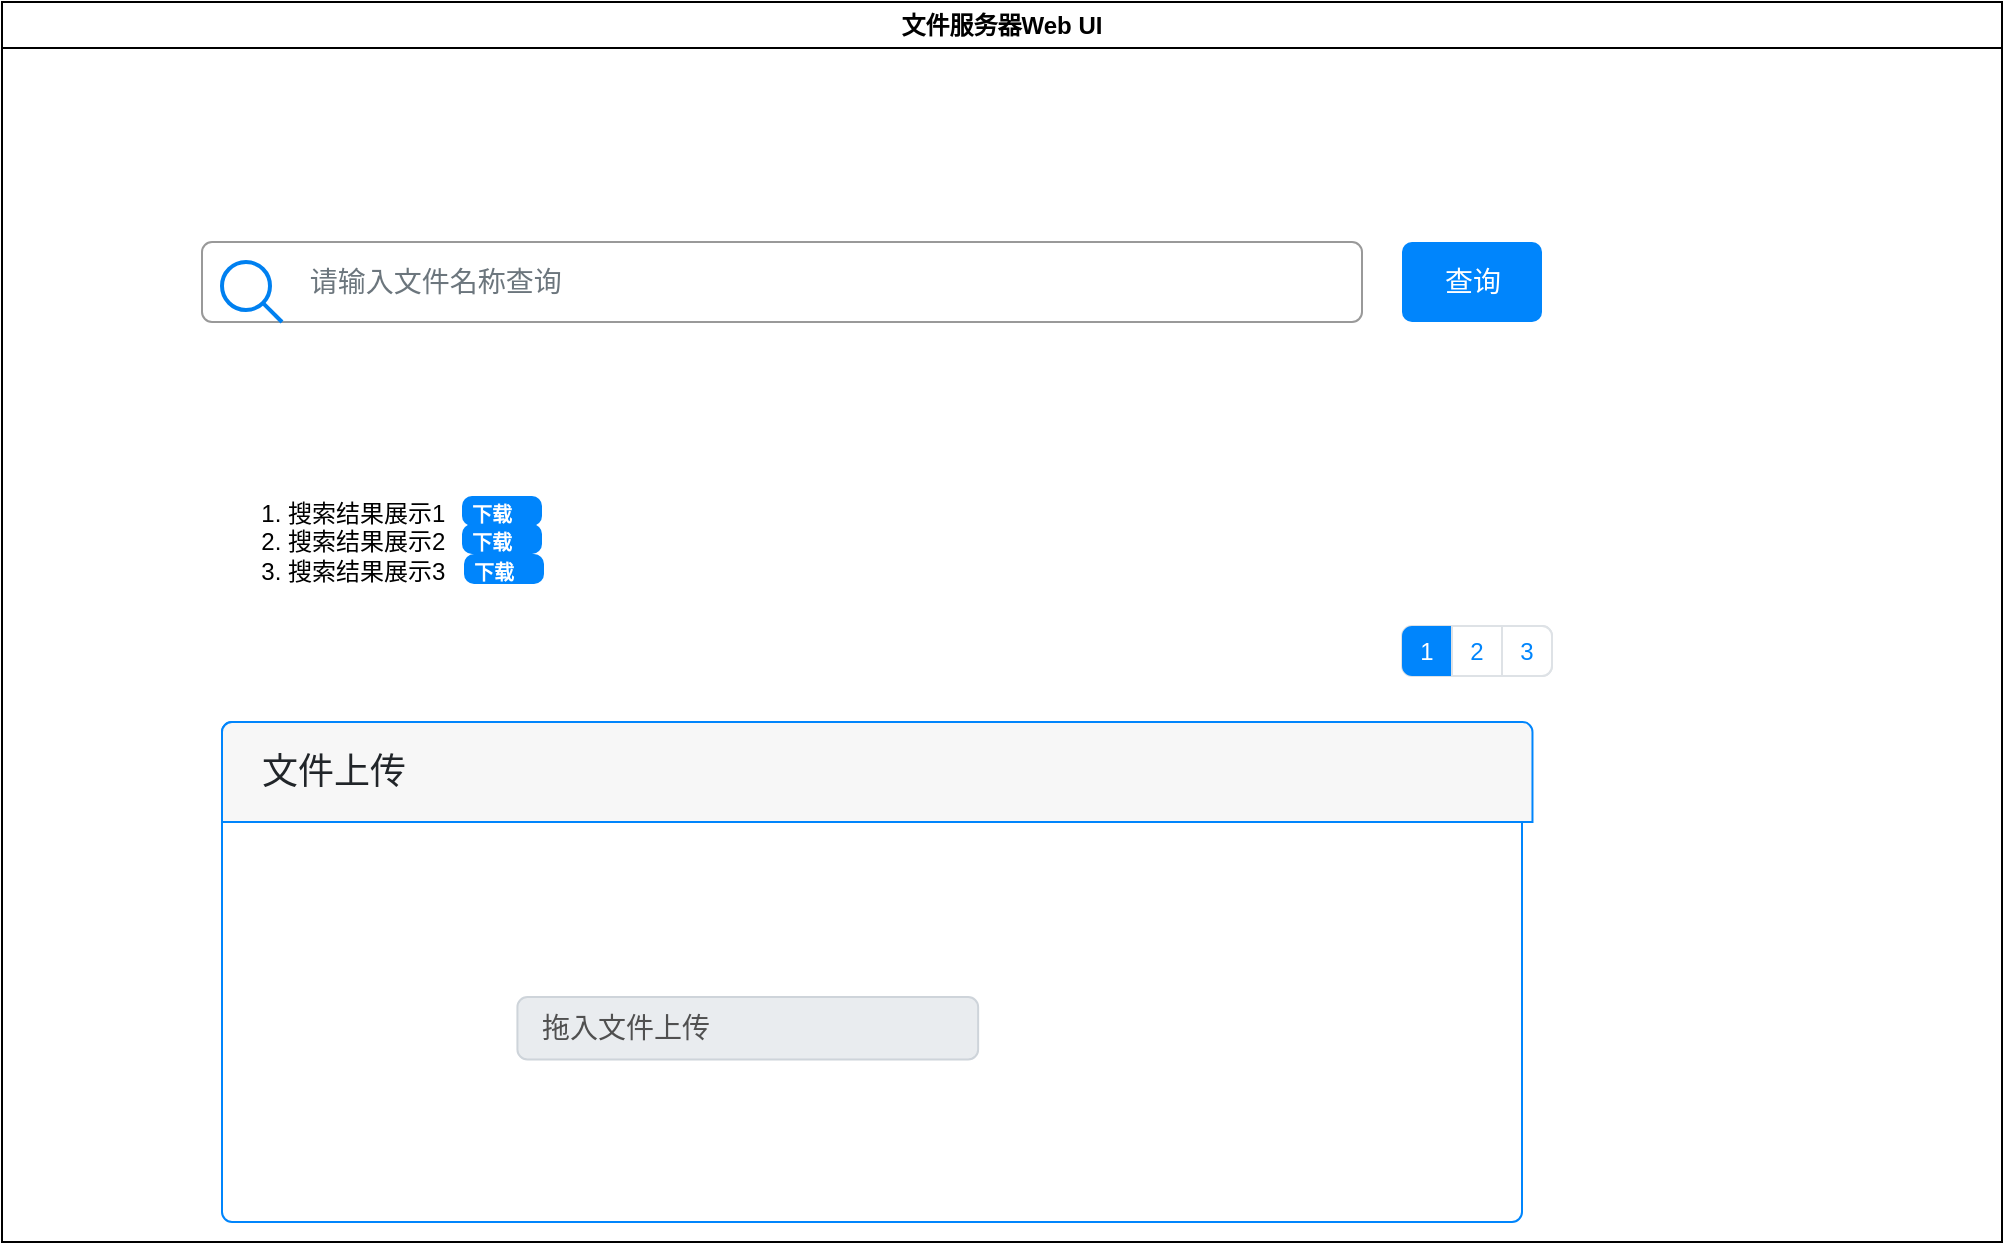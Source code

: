 <mxfile version="21.3.8" type="github">
  <diagram name="第 1 页" id="HPA3i_NfyVHtD6ATkLMO">
    <mxGraphModel dx="2074" dy="1074" grid="1" gridSize="10" guides="1" tooltips="1" connect="1" arrows="1" fold="1" page="1" pageScale="1" pageWidth="827" pageHeight="1169" math="0" shadow="0">
      <root>
        <mxCell id="0" />
        <mxCell id="1" parent="0" />
        <mxCell id="Zhv8TXDwTsKRZuAm0qg--2" value="文件服务器Web UI" style="swimlane;whiteSpace=wrap;html=1;" vertex="1" parent="1">
          <mxGeometry x="50" y="90" width="1000" height="620" as="geometry" />
        </mxCell>
        <mxCell id="Zhv8TXDwTsKRZuAm0qg--5" value="&amp;nbsp; &amp;nbsp; &amp;nbsp; &amp;nbsp; &amp;nbsp; 请输入文件名称查询" style="html=1;shadow=0;dashed=0;shape=mxgraph.bootstrap.rrect;rSize=5;fillColor=none;strokeColor=#999999;align=left;spacing=15;fontSize=14;fontColor=#6C767D;" vertex="1" parent="Zhv8TXDwTsKRZuAm0qg--2">
          <mxGeometry width="580" height="40" relative="1" as="geometry">
            <mxPoint x="100" y="120" as="offset" />
          </mxGeometry>
        </mxCell>
        <mxCell id="Zhv8TXDwTsKRZuAm0qg--10" value="查询" style="html=1;shadow=0;dashed=0;shape=mxgraph.bootstrap.rrect;rSize=5;fillColor=#0085FC;strokeColor=none;align=center;fontSize=14;fontColor=#FFFFFF;" vertex="1" parent="Zhv8TXDwTsKRZuAm0qg--2">
          <mxGeometry width="70" height="40" relative="1" as="geometry">
            <mxPoint x="700" y="120" as="offset" />
          </mxGeometry>
        </mxCell>
        <mxCell id="Zhv8TXDwTsKRZuAm0qg--11" value="" style="html=1;verticalLabelPosition=bottom;align=center;labelBackgroundColor=#ffffff;verticalAlign=top;strokeWidth=2;strokeColor=#0080F0;shadow=0;dashed=0;shape=mxgraph.ios7.icons.looking_glass;" vertex="1" parent="Zhv8TXDwTsKRZuAm0qg--2">
          <mxGeometry x="110" y="130" width="30" height="30" as="geometry" />
        </mxCell>
        <mxCell id="Zhv8TXDwTsKRZuAm0qg--13" value="&lt;ol&gt;&lt;li&gt;搜索结果展示1&lt;/li&gt;&lt;li style=&quot;border-color: var(--border-color);&quot;&gt;搜索结果展示2&lt;/li&gt;&lt;li style=&quot;border-color: var(--border-color);&quot;&gt;搜索结果展示3&lt;/li&gt;&lt;/ol&gt;" style="text;strokeColor=none;fillColor=none;html=1;whiteSpace=wrap;verticalAlign=middle;overflow=hidden;" vertex="1" parent="Zhv8TXDwTsKRZuAm0qg--2">
          <mxGeometry x="101" y="190" width="659" height="160" as="geometry" />
        </mxCell>
        <mxCell id="Zhv8TXDwTsKRZuAm0qg--17" value="&lt;font style=&quot;font-size: 10px;&quot;&gt;下载&lt;/font&gt;" style="html=1;shadow=0;dashed=0;shape=mxgraph.bootstrap.rrect;rSize=5;strokeColor=none;strokeWidth=1;fillColor=#0085FC;fontColor=#FFFFFF;whiteSpace=wrap;align=left;verticalAlign=middle;spacingLeft=0;fontStyle=1;fontSize=14;spacing=5;" vertex="1" parent="Zhv8TXDwTsKRZuAm0qg--2">
          <mxGeometry x="230" y="247" width="40" height="15" as="geometry" />
        </mxCell>
        <mxCell id="Zhv8TXDwTsKRZuAm0qg--22" value="" style="html=1;shadow=0;dashed=0;shape=mxgraph.bootstrap.rrect;rSize=5;strokeColor=#0085FC;html=1;whiteSpace=wrap;fillColor=#ffffff;fontColor=#0085FC;verticalAlign=bottom;align=left;spacing=20;spacingBottom=0;fontSize=14;" vertex="1" parent="Zhv8TXDwTsKRZuAm0qg--2">
          <mxGeometry x="110" y="360" width="650" height="250" as="geometry" />
        </mxCell>
        <mxCell id="Zhv8TXDwTsKRZuAm0qg--23" value="文件上传" style="html=1;shadow=0;dashed=0;shape=mxgraph.bootstrap.topButton;rSize=5;perimeter=none;whiteSpace=wrap;fillColor=#F7F7F7;strokeColor=#0085FC;fontColor=#212529;resizeWidth=1;fontSize=18;align=left;spacing=20;" vertex="1" parent="Zhv8TXDwTsKRZuAm0qg--22">
          <mxGeometry width="655.242" height="50" relative="1" as="geometry" />
        </mxCell>
        <mxCell id="Zhv8TXDwTsKRZuAm0qg--24" value="拖入文件上传" style="html=1;shadow=0;dashed=0;shape=mxgraph.bootstrap.rrect;rSize=5;strokeColor=#CED4DA;strokeWidth=1;fillColor=#E9ECEF;fontColor=#505050;whiteSpace=wrap;align=left;verticalAlign=middle;spacingLeft=10;fontSize=14;" vertex="1" parent="Zhv8TXDwTsKRZuAm0qg--22">
          <mxGeometry x="147.708" y="137.5" width="230.361" height="31.25" as="geometry" />
        </mxCell>
        <mxCell id="Zhv8TXDwTsKRZuAm0qg--33" value="" style="html=1;shadow=0;dashed=0;shape=mxgraph.bootstrap.rrect;rSize=5;strokeColor=#DEE2E6;html=1;whiteSpace=wrap;fillColor=#ffffff;fontColor=#0085FC;" vertex="1" parent="Zhv8TXDwTsKRZuAm0qg--2">
          <mxGeometry x="700" y="312" width="75" height="25" as="geometry" />
        </mxCell>
        <mxCell id="Zhv8TXDwTsKRZuAm0qg--34" value="1" style="strokeColor=inherit;fillColor=inherit;gradientColor=inherit;html=1;shadow=0;dashed=0;shape=mxgraph.bootstrap.leftButton;rSize=5;perimeter=none;whiteSpace=wrap;resizeHeight=1;fillColor=#0085FC;strokeColor=none;fontColor=#ffffff;fontSize=12;" vertex="1" parent="Zhv8TXDwTsKRZuAm0qg--33">
          <mxGeometry width="25" height="25" relative="1" as="geometry" />
        </mxCell>
        <mxCell id="Zhv8TXDwTsKRZuAm0qg--35" value="2" style="strokeColor=inherit;fillColor=inherit;gradientColor=inherit;fontColor=inherit;html=1;shadow=0;dashed=0;perimeter=none;whiteSpace=wrap;resizeHeight=1;fontSize=12;" vertex="1" parent="Zhv8TXDwTsKRZuAm0qg--33">
          <mxGeometry width="25" height="25" relative="1" as="geometry">
            <mxPoint x="25" as="offset" />
          </mxGeometry>
        </mxCell>
        <mxCell id="Zhv8TXDwTsKRZuAm0qg--36" value="3" style="strokeColor=inherit;fillColor=inherit;gradientColor=inherit;fontColor=inherit;html=1;shadow=0;dashed=0;shape=mxgraph.bootstrap.rightButton;rSize=5;perimeter=none;whiteSpace=wrap;resizeHeight=1;fontSize=12;" vertex="1" parent="Zhv8TXDwTsKRZuAm0qg--33">
          <mxGeometry x="1" width="25" height="25" relative="1" as="geometry">
            <mxPoint x="-25" as="offset" />
          </mxGeometry>
        </mxCell>
        <mxCell id="Zhv8TXDwTsKRZuAm0qg--20" value="&lt;font style=&quot;font-size: 10px;&quot;&gt;下载&lt;/font&gt;" style="html=1;shadow=0;dashed=0;shape=mxgraph.bootstrap.rrect;rSize=5;strokeColor=none;strokeWidth=1;fillColor=#0085FC;fontColor=#FFFFFF;whiteSpace=wrap;align=left;verticalAlign=middle;spacingLeft=0;fontStyle=1;fontSize=14;spacing=5;" vertex="1" parent="1">
          <mxGeometry x="280" y="351" width="40" height="15" as="geometry" />
        </mxCell>
        <mxCell id="Zhv8TXDwTsKRZuAm0qg--21" value="&lt;font style=&quot;font-size: 10px;&quot;&gt;下载&lt;/font&gt;" style="html=1;shadow=0;dashed=0;shape=mxgraph.bootstrap.rrect;rSize=5;strokeColor=none;strokeWidth=1;fillColor=#0085FC;fontColor=#FFFFFF;whiteSpace=wrap;align=left;verticalAlign=middle;spacingLeft=0;fontStyle=1;fontSize=14;spacing=5;" vertex="1" parent="1">
          <mxGeometry x="281" y="366" width="40" height="15" as="geometry" />
        </mxCell>
      </root>
    </mxGraphModel>
  </diagram>
</mxfile>
